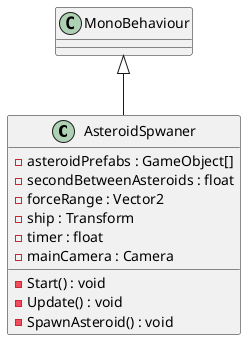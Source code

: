 @startuml
class AsteroidSpwaner {
    - asteroidPrefabs : GameObject[]
    - secondBetweenAsteroids : float
    - forceRange : Vector2
    - ship : Transform
    - timer : float
    - mainCamera : Camera
    - Start() : void
    - Update() : void
    - SpawnAsteroid() : void
}
MonoBehaviour <|-- AsteroidSpwaner
@enduml
